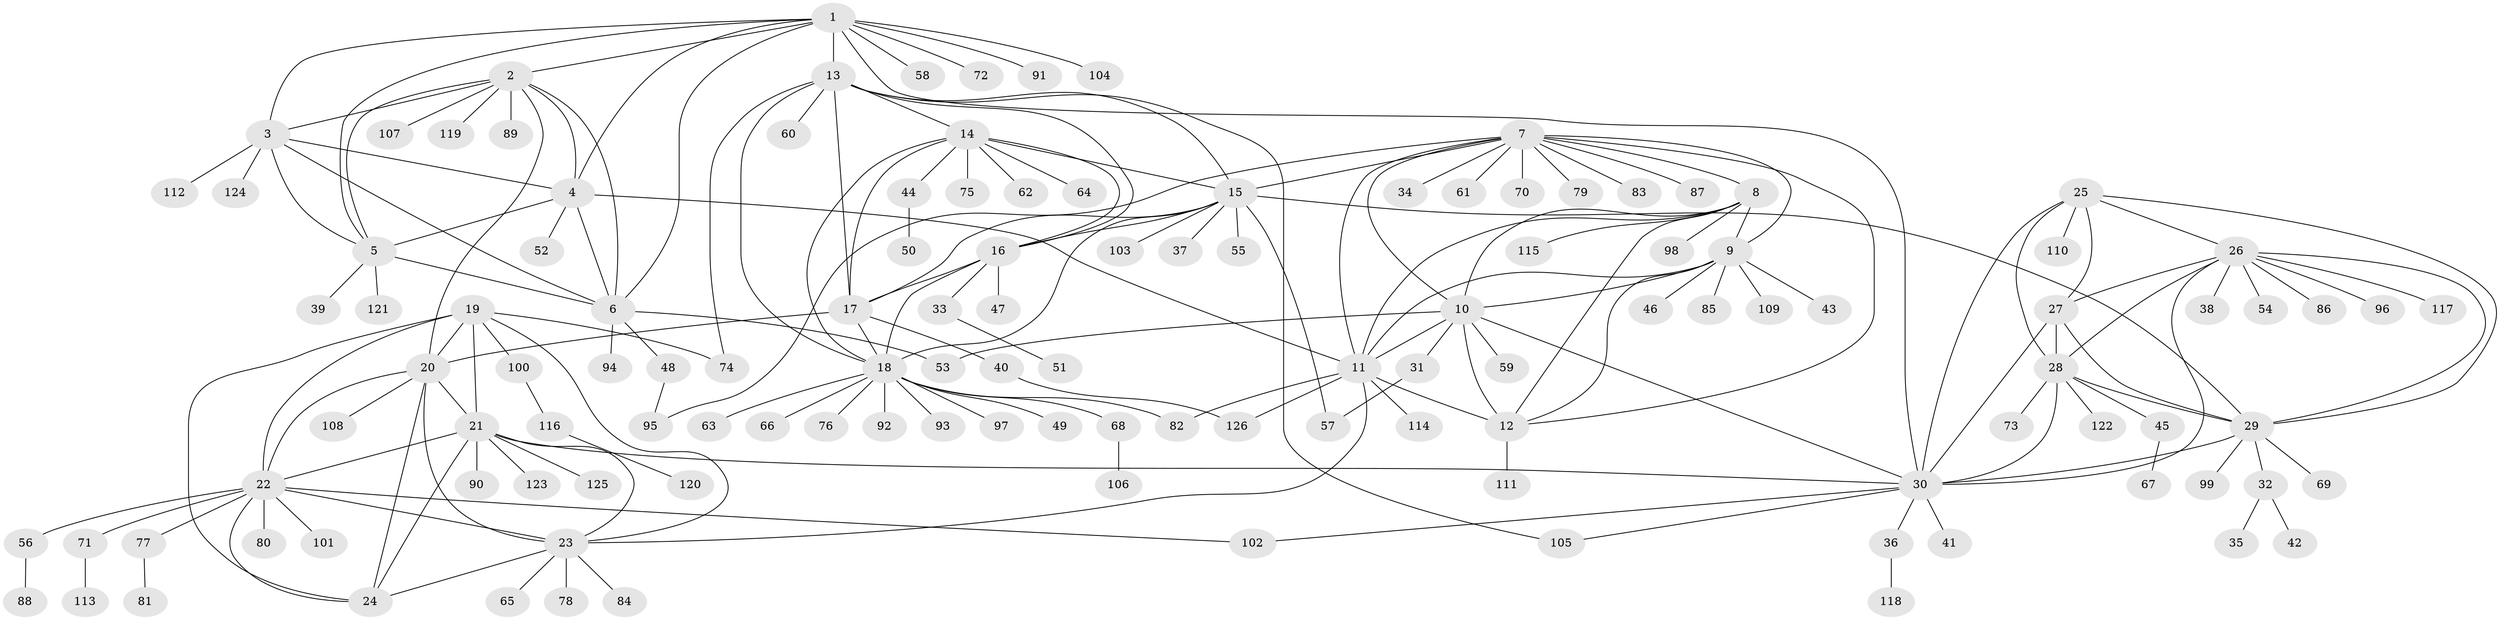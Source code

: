 // Generated by graph-tools (version 1.1) at 2025/16/03/09/25 04:16:03]
// undirected, 126 vertices, 189 edges
graph export_dot {
graph [start="1"]
  node [color=gray90,style=filled];
  1;
  2;
  3;
  4;
  5;
  6;
  7;
  8;
  9;
  10;
  11;
  12;
  13;
  14;
  15;
  16;
  17;
  18;
  19;
  20;
  21;
  22;
  23;
  24;
  25;
  26;
  27;
  28;
  29;
  30;
  31;
  32;
  33;
  34;
  35;
  36;
  37;
  38;
  39;
  40;
  41;
  42;
  43;
  44;
  45;
  46;
  47;
  48;
  49;
  50;
  51;
  52;
  53;
  54;
  55;
  56;
  57;
  58;
  59;
  60;
  61;
  62;
  63;
  64;
  65;
  66;
  67;
  68;
  69;
  70;
  71;
  72;
  73;
  74;
  75;
  76;
  77;
  78;
  79;
  80;
  81;
  82;
  83;
  84;
  85;
  86;
  87;
  88;
  89;
  90;
  91;
  92;
  93;
  94;
  95;
  96;
  97;
  98;
  99;
  100;
  101;
  102;
  103;
  104;
  105;
  106;
  107;
  108;
  109;
  110;
  111;
  112;
  113;
  114;
  115;
  116;
  117;
  118;
  119;
  120;
  121;
  122;
  123;
  124;
  125;
  126;
  1 -- 2;
  1 -- 3;
  1 -- 4;
  1 -- 5;
  1 -- 6;
  1 -- 13;
  1 -- 30;
  1 -- 58;
  1 -- 72;
  1 -- 91;
  1 -- 104;
  2 -- 3;
  2 -- 4;
  2 -- 5;
  2 -- 6;
  2 -- 20;
  2 -- 89;
  2 -- 107;
  2 -- 119;
  3 -- 4;
  3 -- 5;
  3 -- 6;
  3 -- 112;
  3 -- 124;
  4 -- 5;
  4 -- 6;
  4 -- 11;
  4 -- 52;
  5 -- 6;
  5 -- 39;
  5 -- 121;
  6 -- 48;
  6 -- 53;
  6 -- 94;
  7 -- 8;
  7 -- 9;
  7 -- 10;
  7 -- 11;
  7 -- 12;
  7 -- 15;
  7 -- 34;
  7 -- 61;
  7 -- 70;
  7 -- 79;
  7 -- 83;
  7 -- 87;
  7 -- 95;
  8 -- 9;
  8 -- 10;
  8 -- 11;
  8 -- 12;
  8 -- 98;
  8 -- 115;
  9 -- 10;
  9 -- 11;
  9 -- 12;
  9 -- 43;
  9 -- 46;
  9 -- 85;
  9 -- 109;
  10 -- 11;
  10 -- 12;
  10 -- 30;
  10 -- 31;
  10 -- 53;
  10 -- 59;
  11 -- 12;
  11 -- 23;
  11 -- 82;
  11 -- 114;
  11 -- 126;
  12 -- 111;
  13 -- 14;
  13 -- 15;
  13 -- 16;
  13 -- 17;
  13 -- 18;
  13 -- 60;
  13 -- 74;
  13 -- 105;
  14 -- 15;
  14 -- 16;
  14 -- 17;
  14 -- 18;
  14 -- 44;
  14 -- 62;
  14 -- 64;
  14 -- 75;
  15 -- 16;
  15 -- 17;
  15 -- 18;
  15 -- 29;
  15 -- 37;
  15 -- 55;
  15 -- 57;
  15 -- 103;
  16 -- 17;
  16 -- 18;
  16 -- 33;
  16 -- 47;
  17 -- 18;
  17 -- 20;
  17 -- 40;
  18 -- 49;
  18 -- 63;
  18 -- 66;
  18 -- 68;
  18 -- 76;
  18 -- 82;
  18 -- 92;
  18 -- 93;
  18 -- 97;
  19 -- 20;
  19 -- 21;
  19 -- 22;
  19 -- 23;
  19 -- 24;
  19 -- 74;
  19 -- 100;
  20 -- 21;
  20 -- 22;
  20 -- 23;
  20 -- 24;
  20 -- 108;
  21 -- 22;
  21 -- 23;
  21 -- 24;
  21 -- 30;
  21 -- 90;
  21 -- 123;
  21 -- 125;
  22 -- 23;
  22 -- 24;
  22 -- 56;
  22 -- 71;
  22 -- 77;
  22 -- 80;
  22 -- 101;
  22 -- 102;
  23 -- 24;
  23 -- 65;
  23 -- 78;
  23 -- 84;
  25 -- 26;
  25 -- 27;
  25 -- 28;
  25 -- 29;
  25 -- 30;
  25 -- 110;
  26 -- 27;
  26 -- 28;
  26 -- 29;
  26 -- 30;
  26 -- 38;
  26 -- 54;
  26 -- 86;
  26 -- 96;
  26 -- 117;
  27 -- 28;
  27 -- 29;
  27 -- 30;
  28 -- 29;
  28 -- 30;
  28 -- 45;
  28 -- 73;
  28 -- 122;
  29 -- 30;
  29 -- 32;
  29 -- 69;
  29 -- 99;
  30 -- 36;
  30 -- 41;
  30 -- 102;
  30 -- 105;
  31 -- 57;
  32 -- 35;
  32 -- 42;
  33 -- 51;
  36 -- 118;
  40 -- 126;
  44 -- 50;
  45 -- 67;
  48 -- 95;
  56 -- 88;
  68 -- 106;
  71 -- 113;
  77 -- 81;
  100 -- 116;
  116 -- 120;
}
